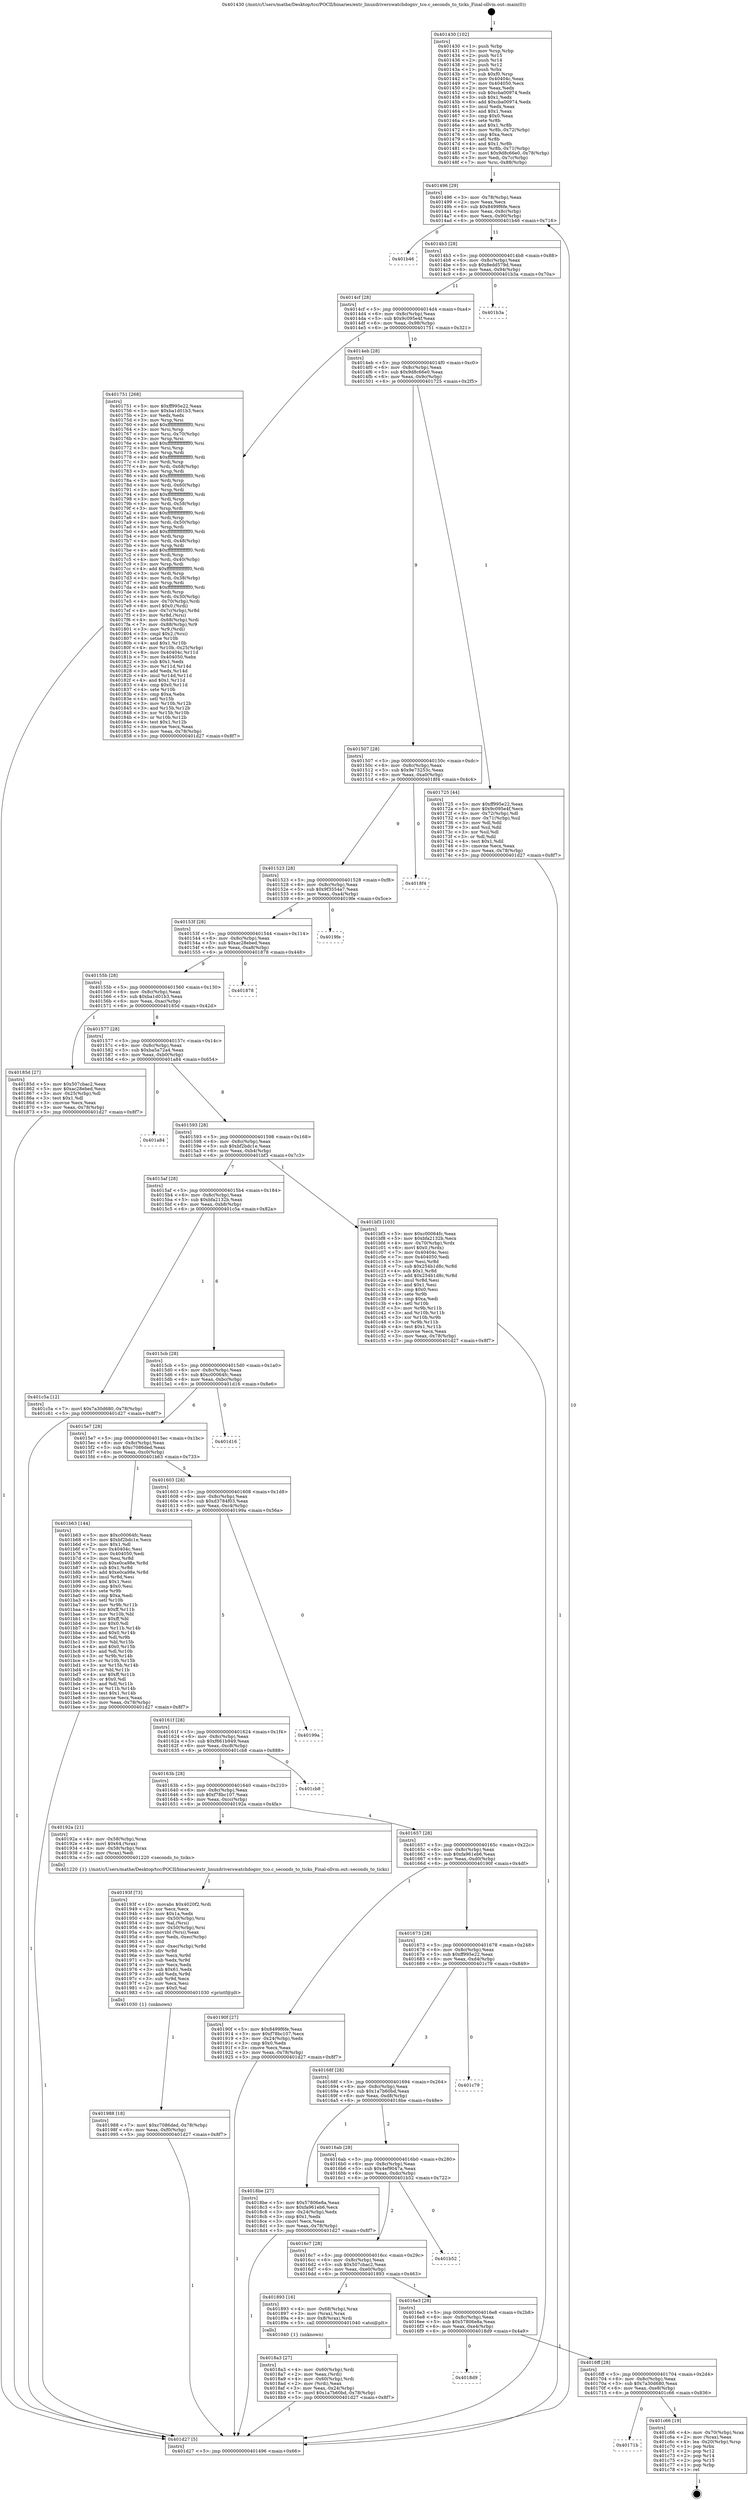 digraph "0x401430" {
  label = "0x401430 (/mnt/c/Users/mathe/Desktop/tcc/POCII/binaries/extr_linuxdriverswatchdognv_tco.c_seconds_to_ticks_Final-ollvm.out::main(0))"
  labelloc = "t"
  node[shape=record]

  Entry [label="",width=0.3,height=0.3,shape=circle,fillcolor=black,style=filled]
  "0x401496" [label="{
     0x401496 [29]\l
     | [instrs]\l
     &nbsp;&nbsp;0x401496 \<+3\>: mov -0x78(%rbp),%eax\l
     &nbsp;&nbsp;0x401499 \<+2\>: mov %eax,%ecx\l
     &nbsp;&nbsp;0x40149b \<+6\>: sub $0x8499f6fe,%ecx\l
     &nbsp;&nbsp;0x4014a1 \<+6\>: mov %eax,-0x8c(%rbp)\l
     &nbsp;&nbsp;0x4014a7 \<+6\>: mov %ecx,-0x90(%rbp)\l
     &nbsp;&nbsp;0x4014ad \<+6\>: je 0000000000401b46 \<main+0x716\>\l
  }"]
  "0x401b46" [label="{
     0x401b46\l
  }", style=dashed]
  "0x4014b3" [label="{
     0x4014b3 [28]\l
     | [instrs]\l
     &nbsp;&nbsp;0x4014b3 \<+5\>: jmp 00000000004014b8 \<main+0x88\>\l
     &nbsp;&nbsp;0x4014b8 \<+6\>: mov -0x8c(%rbp),%eax\l
     &nbsp;&nbsp;0x4014be \<+5\>: sub $0x8edd579d,%eax\l
     &nbsp;&nbsp;0x4014c3 \<+6\>: mov %eax,-0x94(%rbp)\l
     &nbsp;&nbsp;0x4014c9 \<+6\>: je 0000000000401b3a \<main+0x70a\>\l
  }"]
  Exit [label="",width=0.3,height=0.3,shape=circle,fillcolor=black,style=filled,peripheries=2]
  "0x401b3a" [label="{
     0x401b3a\l
  }", style=dashed]
  "0x4014cf" [label="{
     0x4014cf [28]\l
     | [instrs]\l
     &nbsp;&nbsp;0x4014cf \<+5\>: jmp 00000000004014d4 \<main+0xa4\>\l
     &nbsp;&nbsp;0x4014d4 \<+6\>: mov -0x8c(%rbp),%eax\l
     &nbsp;&nbsp;0x4014da \<+5\>: sub $0x9c095e4f,%eax\l
     &nbsp;&nbsp;0x4014df \<+6\>: mov %eax,-0x98(%rbp)\l
     &nbsp;&nbsp;0x4014e5 \<+6\>: je 0000000000401751 \<main+0x321\>\l
  }"]
  "0x40171b" [label="{
     0x40171b\l
  }", style=dashed]
  "0x401751" [label="{
     0x401751 [268]\l
     | [instrs]\l
     &nbsp;&nbsp;0x401751 \<+5\>: mov $0xff995e22,%eax\l
     &nbsp;&nbsp;0x401756 \<+5\>: mov $0xba1d01b3,%ecx\l
     &nbsp;&nbsp;0x40175b \<+2\>: xor %edx,%edx\l
     &nbsp;&nbsp;0x40175d \<+3\>: mov %rsp,%rsi\l
     &nbsp;&nbsp;0x401760 \<+4\>: add $0xfffffffffffffff0,%rsi\l
     &nbsp;&nbsp;0x401764 \<+3\>: mov %rsi,%rsp\l
     &nbsp;&nbsp;0x401767 \<+4\>: mov %rsi,-0x70(%rbp)\l
     &nbsp;&nbsp;0x40176b \<+3\>: mov %rsp,%rsi\l
     &nbsp;&nbsp;0x40176e \<+4\>: add $0xfffffffffffffff0,%rsi\l
     &nbsp;&nbsp;0x401772 \<+3\>: mov %rsi,%rsp\l
     &nbsp;&nbsp;0x401775 \<+3\>: mov %rsp,%rdi\l
     &nbsp;&nbsp;0x401778 \<+4\>: add $0xfffffffffffffff0,%rdi\l
     &nbsp;&nbsp;0x40177c \<+3\>: mov %rdi,%rsp\l
     &nbsp;&nbsp;0x40177f \<+4\>: mov %rdi,-0x68(%rbp)\l
     &nbsp;&nbsp;0x401783 \<+3\>: mov %rsp,%rdi\l
     &nbsp;&nbsp;0x401786 \<+4\>: add $0xfffffffffffffff0,%rdi\l
     &nbsp;&nbsp;0x40178a \<+3\>: mov %rdi,%rsp\l
     &nbsp;&nbsp;0x40178d \<+4\>: mov %rdi,-0x60(%rbp)\l
     &nbsp;&nbsp;0x401791 \<+3\>: mov %rsp,%rdi\l
     &nbsp;&nbsp;0x401794 \<+4\>: add $0xfffffffffffffff0,%rdi\l
     &nbsp;&nbsp;0x401798 \<+3\>: mov %rdi,%rsp\l
     &nbsp;&nbsp;0x40179b \<+4\>: mov %rdi,-0x58(%rbp)\l
     &nbsp;&nbsp;0x40179f \<+3\>: mov %rsp,%rdi\l
     &nbsp;&nbsp;0x4017a2 \<+4\>: add $0xfffffffffffffff0,%rdi\l
     &nbsp;&nbsp;0x4017a6 \<+3\>: mov %rdi,%rsp\l
     &nbsp;&nbsp;0x4017a9 \<+4\>: mov %rdi,-0x50(%rbp)\l
     &nbsp;&nbsp;0x4017ad \<+3\>: mov %rsp,%rdi\l
     &nbsp;&nbsp;0x4017b0 \<+4\>: add $0xfffffffffffffff0,%rdi\l
     &nbsp;&nbsp;0x4017b4 \<+3\>: mov %rdi,%rsp\l
     &nbsp;&nbsp;0x4017b7 \<+4\>: mov %rdi,-0x48(%rbp)\l
     &nbsp;&nbsp;0x4017bb \<+3\>: mov %rsp,%rdi\l
     &nbsp;&nbsp;0x4017be \<+4\>: add $0xfffffffffffffff0,%rdi\l
     &nbsp;&nbsp;0x4017c2 \<+3\>: mov %rdi,%rsp\l
     &nbsp;&nbsp;0x4017c5 \<+4\>: mov %rdi,-0x40(%rbp)\l
     &nbsp;&nbsp;0x4017c9 \<+3\>: mov %rsp,%rdi\l
     &nbsp;&nbsp;0x4017cc \<+4\>: add $0xfffffffffffffff0,%rdi\l
     &nbsp;&nbsp;0x4017d0 \<+3\>: mov %rdi,%rsp\l
     &nbsp;&nbsp;0x4017d3 \<+4\>: mov %rdi,-0x38(%rbp)\l
     &nbsp;&nbsp;0x4017d7 \<+3\>: mov %rsp,%rdi\l
     &nbsp;&nbsp;0x4017da \<+4\>: add $0xfffffffffffffff0,%rdi\l
     &nbsp;&nbsp;0x4017de \<+3\>: mov %rdi,%rsp\l
     &nbsp;&nbsp;0x4017e1 \<+4\>: mov %rdi,-0x30(%rbp)\l
     &nbsp;&nbsp;0x4017e5 \<+4\>: mov -0x70(%rbp),%rdi\l
     &nbsp;&nbsp;0x4017e9 \<+6\>: movl $0x0,(%rdi)\l
     &nbsp;&nbsp;0x4017ef \<+4\>: mov -0x7c(%rbp),%r8d\l
     &nbsp;&nbsp;0x4017f3 \<+3\>: mov %r8d,(%rsi)\l
     &nbsp;&nbsp;0x4017f6 \<+4\>: mov -0x68(%rbp),%rdi\l
     &nbsp;&nbsp;0x4017fa \<+7\>: mov -0x88(%rbp),%r9\l
     &nbsp;&nbsp;0x401801 \<+3\>: mov %r9,(%rdi)\l
     &nbsp;&nbsp;0x401804 \<+3\>: cmpl $0x2,(%rsi)\l
     &nbsp;&nbsp;0x401807 \<+4\>: setne %r10b\l
     &nbsp;&nbsp;0x40180b \<+4\>: and $0x1,%r10b\l
     &nbsp;&nbsp;0x40180f \<+4\>: mov %r10b,-0x25(%rbp)\l
     &nbsp;&nbsp;0x401813 \<+8\>: mov 0x40404c,%r11d\l
     &nbsp;&nbsp;0x40181b \<+7\>: mov 0x404050,%ebx\l
     &nbsp;&nbsp;0x401822 \<+3\>: sub $0x1,%edx\l
     &nbsp;&nbsp;0x401825 \<+3\>: mov %r11d,%r14d\l
     &nbsp;&nbsp;0x401828 \<+3\>: add %edx,%r14d\l
     &nbsp;&nbsp;0x40182b \<+4\>: imul %r14d,%r11d\l
     &nbsp;&nbsp;0x40182f \<+4\>: and $0x1,%r11d\l
     &nbsp;&nbsp;0x401833 \<+4\>: cmp $0x0,%r11d\l
     &nbsp;&nbsp;0x401837 \<+4\>: sete %r10b\l
     &nbsp;&nbsp;0x40183b \<+3\>: cmp $0xa,%ebx\l
     &nbsp;&nbsp;0x40183e \<+4\>: setl %r15b\l
     &nbsp;&nbsp;0x401842 \<+3\>: mov %r10b,%r12b\l
     &nbsp;&nbsp;0x401845 \<+3\>: and %r15b,%r12b\l
     &nbsp;&nbsp;0x401848 \<+3\>: xor %r15b,%r10b\l
     &nbsp;&nbsp;0x40184b \<+3\>: or %r10b,%r12b\l
     &nbsp;&nbsp;0x40184e \<+4\>: test $0x1,%r12b\l
     &nbsp;&nbsp;0x401852 \<+3\>: cmovne %ecx,%eax\l
     &nbsp;&nbsp;0x401855 \<+3\>: mov %eax,-0x78(%rbp)\l
     &nbsp;&nbsp;0x401858 \<+5\>: jmp 0000000000401d27 \<main+0x8f7\>\l
  }"]
  "0x4014eb" [label="{
     0x4014eb [28]\l
     | [instrs]\l
     &nbsp;&nbsp;0x4014eb \<+5\>: jmp 00000000004014f0 \<main+0xc0\>\l
     &nbsp;&nbsp;0x4014f0 \<+6\>: mov -0x8c(%rbp),%eax\l
     &nbsp;&nbsp;0x4014f6 \<+5\>: sub $0x9d8c66e0,%eax\l
     &nbsp;&nbsp;0x4014fb \<+6\>: mov %eax,-0x9c(%rbp)\l
     &nbsp;&nbsp;0x401501 \<+6\>: je 0000000000401725 \<main+0x2f5\>\l
  }"]
  "0x401c66" [label="{
     0x401c66 [19]\l
     | [instrs]\l
     &nbsp;&nbsp;0x401c66 \<+4\>: mov -0x70(%rbp),%rax\l
     &nbsp;&nbsp;0x401c6a \<+2\>: mov (%rax),%eax\l
     &nbsp;&nbsp;0x401c6c \<+4\>: lea -0x20(%rbp),%rsp\l
     &nbsp;&nbsp;0x401c70 \<+1\>: pop %rbx\l
     &nbsp;&nbsp;0x401c71 \<+2\>: pop %r12\l
     &nbsp;&nbsp;0x401c73 \<+2\>: pop %r14\l
     &nbsp;&nbsp;0x401c75 \<+2\>: pop %r15\l
     &nbsp;&nbsp;0x401c77 \<+1\>: pop %rbp\l
     &nbsp;&nbsp;0x401c78 \<+1\>: ret\l
  }"]
  "0x401725" [label="{
     0x401725 [44]\l
     | [instrs]\l
     &nbsp;&nbsp;0x401725 \<+5\>: mov $0xff995e22,%eax\l
     &nbsp;&nbsp;0x40172a \<+5\>: mov $0x9c095e4f,%ecx\l
     &nbsp;&nbsp;0x40172f \<+3\>: mov -0x72(%rbp),%dl\l
     &nbsp;&nbsp;0x401732 \<+4\>: mov -0x71(%rbp),%sil\l
     &nbsp;&nbsp;0x401736 \<+3\>: mov %dl,%dil\l
     &nbsp;&nbsp;0x401739 \<+3\>: and %sil,%dil\l
     &nbsp;&nbsp;0x40173c \<+3\>: xor %sil,%dl\l
     &nbsp;&nbsp;0x40173f \<+3\>: or %dl,%dil\l
     &nbsp;&nbsp;0x401742 \<+4\>: test $0x1,%dil\l
     &nbsp;&nbsp;0x401746 \<+3\>: cmovne %ecx,%eax\l
     &nbsp;&nbsp;0x401749 \<+3\>: mov %eax,-0x78(%rbp)\l
     &nbsp;&nbsp;0x40174c \<+5\>: jmp 0000000000401d27 \<main+0x8f7\>\l
  }"]
  "0x401507" [label="{
     0x401507 [28]\l
     | [instrs]\l
     &nbsp;&nbsp;0x401507 \<+5\>: jmp 000000000040150c \<main+0xdc\>\l
     &nbsp;&nbsp;0x40150c \<+6\>: mov -0x8c(%rbp),%eax\l
     &nbsp;&nbsp;0x401512 \<+5\>: sub $0x9e73253c,%eax\l
     &nbsp;&nbsp;0x401517 \<+6\>: mov %eax,-0xa0(%rbp)\l
     &nbsp;&nbsp;0x40151d \<+6\>: je 00000000004018f4 \<main+0x4c4\>\l
  }"]
  "0x401d27" [label="{
     0x401d27 [5]\l
     | [instrs]\l
     &nbsp;&nbsp;0x401d27 \<+5\>: jmp 0000000000401496 \<main+0x66\>\l
  }"]
  "0x401430" [label="{
     0x401430 [102]\l
     | [instrs]\l
     &nbsp;&nbsp;0x401430 \<+1\>: push %rbp\l
     &nbsp;&nbsp;0x401431 \<+3\>: mov %rsp,%rbp\l
     &nbsp;&nbsp;0x401434 \<+2\>: push %r15\l
     &nbsp;&nbsp;0x401436 \<+2\>: push %r14\l
     &nbsp;&nbsp;0x401438 \<+2\>: push %r12\l
     &nbsp;&nbsp;0x40143a \<+1\>: push %rbx\l
     &nbsp;&nbsp;0x40143b \<+7\>: sub $0xf0,%rsp\l
     &nbsp;&nbsp;0x401442 \<+7\>: mov 0x40404c,%eax\l
     &nbsp;&nbsp;0x401449 \<+7\>: mov 0x404050,%ecx\l
     &nbsp;&nbsp;0x401450 \<+2\>: mov %eax,%edx\l
     &nbsp;&nbsp;0x401452 \<+6\>: sub $0xcba00974,%edx\l
     &nbsp;&nbsp;0x401458 \<+3\>: sub $0x1,%edx\l
     &nbsp;&nbsp;0x40145b \<+6\>: add $0xcba00974,%edx\l
     &nbsp;&nbsp;0x401461 \<+3\>: imul %edx,%eax\l
     &nbsp;&nbsp;0x401464 \<+3\>: and $0x1,%eax\l
     &nbsp;&nbsp;0x401467 \<+3\>: cmp $0x0,%eax\l
     &nbsp;&nbsp;0x40146a \<+4\>: sete %r8b\l
     &nbsp;&nbsp;0x40146e \<+4\>: and $0x1,%r8b\l
     &nbsp;&nbsp;0x401472 \<+4\>: mov %r8b,-0x72(%rbp)\l
     &nbsp;&nbsp;0x401476 \<+3\>: cmp $0xa,%ecx\l
     &nbsp;&nbsp;0x401479 \<+4\>: setl %r8b\l
     &nbsp;&nbsp;0x40147d \<+4\>: and $0x1,%r8b\l
     &nbsp;&nbsp;0x401481 \<+4\>: mov %r8b,-0x71(%rbp)\l
     &nbsp;&nbsp;0x401485 \<+7\>: movl $0x9d8c66e0,-0x78(%rbp)\l
     &nbsp;&nbsp;0x40148c \<+3\>: mov %edi,-0x7c(%rbp)\l
     &nbsp;&nbsp;0x40148f \<+7\>: mov %rsi,-0x88(%rbp)\l
  }"]
  "0x4016ff" [label="{
     0x4016ff [28]\l
     | [instrs]\l
     &nbsp;&nbsp;0x4016ff \<+5\>: jmp 0000000000401704 \<main+0x2d4\>\l
     &nbsp;&nbsp;0x401704 \<+6\>: mov -0x8c(%rbp),%eax\l
     &nbsp;&nbsp;0x40170a \<+5\>: sub $0x7a30d680,%eax\l
     &nbsp;&nbsp;0x40170f \<+6\>: mov %eax,-0xe8(%rbp)\l
     &nbsp;&nbsp;0x401715 \<+6\>: je 0000000000401c66 \<main+0x836\>\l
  }"]
  "0x4018d9" [label="{
     0x4018d9\l
  }", style=dashed]
  "0x4018f4" [label="{
     0x4018f4\l
  }", style=dashed]
  "0x401523" [label="{
     0x401523 [28]\l
     | [instrs]\l
     &nbsp;&nbsp;0x401523 \<+5\>: jmp 0000000000401528 \<main+0xf8\>\l
     &nbsp;&nbsp;0x401528 \<+6\>: mov -0x8c(%rbp),%eax\l
     &nbsp;&nbsp;0x40152e \<+5\>: sub $0x9f3554a7,%eax\l
     &nbsp;&nbsp;0x401533 \<+6\>: mov %eax,-0xa4(%rbp)\l
     &nbsp;&nbsp;0x401539 \<+6\>: je 00000000004019fe \<main+0x5ce\>\l
  }"]
  "0x401988" [label="{
     0x401988 [18]\l
     | [instrs]\l
     &nbsp;&nbsp;0x401988 \<+7\>: movl $0xc7086ded,-0x78(%rbp)\l
     &nbsp;&nbsp;0x40198f \<+6\>: mov %eax,-0xf0(%rbp)\l
     &nbsp;&nbsp;0x401995 \<+5\>: jmp 0000000000401d27 \<main+0x8f7\>\l
  }"]
  "0x4019fe" [label="{
     0x4019fe\l
  }", style=dashed]
  "0x40153f" [label="{
     0x40153f [28]\l
     | [instrs]\l
     &nbsp;&nbsp;0x40153f \<+5\>: jmp 0000000000401544 \<main+0x114\>\l
     &nbsp;&nbsp;0x401544 \<+6\>: mov -0x8c(%rbp),%eax\l
     &nbsp;&nbsp;0x40154a \<+5\>: sub $0xac28ebed,%eax\l
     &nbsp;&nbsp;0x40154f \<+6\>: mov %eax,-0xa8(%rbp)\l
     &nbsp;&nbsp;0x401555 \<+6\>: je 0000000000401878 \<main+0x448\>\l
  }"]
  "0x40193f" [label="{
     0x40193f [73]\l
     | [instrs]\l
     &nbsp;&nbsp;0x40193f \<+10\>: movabs $0x4020f2,%rdi\l
     &nbsp;&nbsp;0x401949 \<+2\>: xor %ecx,%ecx\l
     &nbsp;&nbsp;0x40194b \<+5\>: mov $0x1a,%edx\l
     &nbsp;&nbsp;0x401950 \<+4\>: mov -0x50(%rbp),%rsi\l
     &nbsp;&nbsp;0x401954 \<+2\>: mov %al,(%rsi)\l
     &nbsp;&nbsp;0x401956 \<+4\>: mov -0x50(%rbp),%rsi\l
     &nbsp;&nbsp;0x40195a \<+3\>: movzbl (%rsi),%eax\l
     &nbsp;&nbsp;0x40195d \<+6\>: mov %edx,-0xec(%rbp)\l
     &nbsp;&nbsp;0x401963 \<+1\>: cltd\l
     &nbsp;&nbsp;0x401964 \<+7\>: mov -0xec(%rbp),%r8d\l
     &nbsp;&nbsp;0x40196b \<+3\>: idiv %r8d\l
     &nbsp;&nbsp;0x40196e \<+3\>: mov %ecx,%r9d\l
     &nbsp;&nbsp;0x401971 \<+3\>: sub %edx,%r9d\l
     &nbsp;&nbsp;0x401974 \<+2\>: mov %ecx,%edx\l
     &nbsp;&nbsp;0x401976 \<+3\>: sub $0x61,%edx\l
     &nbsp;&nbsp;0x401979 \<+3\>: add %edx,%r9d\l
     &nbsp;&nbsp;0x40197c \<+3\>: sub %r9d,%ecx\l
     &nbsp;&nbsp;0x40197f \<+2\>: mov %ecx,%esi\l
     &nbsp;&nbsp;0x401981 \<+2\>: mov $0x0,%al\l
     &nbsp;&nbsp;0x401983 \<+5\>: call 0000000000401030 \<printf@plt\>\l
     | [calls]\l
     &nbsp;&nbsp;0x401030 \{1\} (unknown)\l
  }"]
  "0x401878" [label="{
     0x401878\l
  }", style=dashed]
  "0x40155b" [label="{
     0x40155b [28]\l
     | [instrs]\l
     &nbsp;&nbsp;0x40155b \<+5\>: jmp 0000000000401560 \<main+0x130\>\l
     &nbsp;&nbsp;0x401560 \<+6\>: mov -0x8c(%rbp),%eax\l
     &nbsp;&nbsp;0x401566 \<+5\>: sub $0xba1d01b3,%eax\l
     &nbsp;&nbsp;0x40156b \<+6\>: mov %eax,-0xac(%rbp)\l
     &nbsp;&nbsp;0x401571 \<+6\>: je 000000000040185d \<main+0x42d\>\l
  }"]
  "0x4018a3" [label="{
     0x4018a3 [27]\l
     | [instrs]\l
     &nbsp;&nbsp;0x4018a3 \<+4\>: mov -0x60(%rbp),%rdi\l
     &nbsp;&nbsp;0x4018a7 \<+2\>: mov %eax,(%rdi)\l
     &nbsp;&nbsp;0x4018a9 \<+4\>: mov -0x60(%rbp),%rdi\l
     &nbsp;&nbsp;0x4018ad \<+2\>: mov (%rdi),%eax\l
     &nbsp;&nbsp;0x4018af \<+3\>: mov %eax,-0x24(%rbp)\l
     &nbsp;&nbsp;0x4018b2 \<+7\>: movl $0x1a7b60bd,-0x78(%rbp)\l
     &nbsp;&nbsp;0x4018b9 \<+5\>: jmp 0000000000401d27 \<main+0x8f7\>\l
  }"]
  "0x40185d" [label="{
     0x40185d [27]\l
     | [instrs]\l
     &nbsp;&nbsp;0x40185d \<+5\>: mov $0x507cbac2,%eax\l
     &nbsp;&nbsp;0x401862 \<+5\>: mov $0xac28ebed,%ecx\l
     &nbsp;&nbsp;0x401867 \<+3\>: mov -0x25(%rbp),%dl\l
     &nbsp;&nbsp;0x40186a \<+3\>: test $0x1,%dl\l
     &nbsp;&nbsp;0x40186d \<+3\>: cmovne %ecx,%eax\l
     &nbsp;&nbsp;0x401870 \<+3\>: mov %eax,-0x78(%rbp)\l
     &nbsp;&nbsp;0x401873 \<+5\>: jmp 0000000000401d27 \<main+0x8f7\>\l
  }"]
  "0x401577" [label="{
     0x401577 [28]\l
     | [instrs]\l
     &nbsp;&nbsp;0x401577 \<+5\>: jmp 000000000040157c \<main+0x14c\>\l
     &nbsp;&nbsp;0x40157c \<+6\>: mov -0x8c(%rbp),%eax\l
     &nbsp;&nbsp;0x401582 \<+5\>: sub $0xba5a72a4,%eax\l
     &nbsp;&nbsp;0x401587 \<+6\>: mov %eax,-0xb0(%rbp)\l
     &nbsp;&nbsp;0x40158d \<+6\>: je 0000000000401a84 \<main+0x654\>\l
  }"]
  "0x4016e3" [label="{
     0x4016e3 [28]\l
     | [instrs]\l
     &nbsp;&nbsp;0x4016e3 \<+5\>: jmp 00000000004016e8 \<main+0x2b8\>\l
     &nbsp;&nbsp;0x4016e8 \<+6\>: mov -0x8c(%rbp),%eax\l
     &nbsp;&nbsp;0x4016ee \<+5\>: sub $0x57806e8a,%eax\l
     &nbsp;&nbsp;0x4016f3 \<+6\>: mov %eax,-0xe4(%rbp)\l
     &nbsp;&nbsp;0x4016f9 \<+6\>: je 00000000004018d9 \<main+0x4a9\>\l
  }"]
  "0x401a84" [label="{
     0x401a84\l
  }", style=dashed]
  "0x401593" [label="{
     0x401593 [28]\l
     | [instrs]\l
     &nbsp;&nbsp;0x401593 \<+5\>: jmp 0000000000401598 \<main+0x168\>\l
     &nbsp;&nbsp;0x401598 \<+6\>: mov -0x8c(%rbp),%eax\l
     &nbsp;&nbsp;0x40159e \<+5\>: sub $0xbf2bdc1e,%eax\l
     &nbsp;&nbsp;0x4015a3 \<+6\>: mov %eax,-0xb4(%rbp)\l
     &nbsp;&nbsp;0x4015a9 \<+6\>: je 0000000000401bf3 \<main+0x7c3\>\l
  }"]
  "0x401893" [label="{
     0x401893 [16]\l
     | [instrs]\l
     &nbsp;&nbsp;0x401893 \<+4\>: mov -0x68(%rbp),%rax\l
     &nbsp;&nbsp;0x401897 \<+3\>: mov (%rax),%rax\l
     &nbsp;&nbsp;0x40189a \<+4\>: mov 0x8(%rax),%rdi\l
     &nbsp;&nbsp;0x40189e \<+5\>: call 0000000000401040 \<atoi@plt\>\l
     | [calls]\l
     &nbsp;&nbsp;0x401040 \{1\} (unknown)\l
  }"]
  "0x401bf3" [label="{
     0x401bf3 [103]\l
     | [instrs]\l
     &nbsp;&nbsp;0x401bf3 \<+5\>: mov $0xc00064fc,%eax\l
     &nbsp;&nbsp;0x401bf8 \<+5\>: mov $0xbfa2132b,%ecx\l
     &nbsp;&nbsp;0x401bfd \<+4\>: mov -0x70(%rbp),%rdx\l
     &nbsp;&nbsp;0x401c01 \<+6\>: movl $0x0,(%rdx)\l
     &nbsp;&nbsp;0x401c07 \<+7\>: mov 0x40404c,%esi\l
     &nbsp;&nbsp;0x401c0e \<+7\>: mov 0x404050,%edi\l
     &nbsp;&nbsp;0x401c15 \<+3\>: mov %esi,%r8d\l
     &nbsp;&nbsp;0x401c18 \<+7\>: sub $0x254b1d8c,%r8d\l
     &nbsp;&nbsp;0x401c1f \<+4\>: sub $0x1,%r8d\l
     &nbsp;&nbsp;0x401c23 \<+7\>: add $0x254b1d8c,%r8d\l
     &nbsp;&nbsp;0x401c2a \<+4\>: imul %r8d,%esi\l
     &nbsp;&nbsp;0x401c2e \<+3\>: and $0x1,%esi\l
     &nbsp;&nbsp;0x401c31 \<+3\>: cmp $0x0,%esi\l
     &nbsp;&nbsp;0x401c34 \<+4\>: sete %r9b\l
     &nbsp;&nbsp;0x401c38 \<+3\>: cmp $0xa,%edi\l
     &nbsp;&nbsp;0x401c3b \<+4\>: setl %r10b\l
     &nbsp;&nbsp;0x401c3f \<+3\>: mov %r9b,%r11b\l
     &nbsp;&nbsp;0x401c42 \<+3\>: and %r10b,%r11b\l
     &nbsp;&nbsp;0x401c45 \<+3\>: xor %r10b,%r9b\l
     &nbsp;&nbsp;0x401c48 \<+3\>: or %r9b,%r11b\l
     &nbsp;&nbsp;0x401c4b \<+4\>: test $0x1,%r11b\l
     &nbsp;&nbsp;0x401c4f \<+3\>: cmovne %ecx,%eax\l
     &nbsp;&nbsp;0x401c52 \<+3\>: mov %eax,-0x78(%rbp)\l
     &nbsp;&nbsp;0x401c55 \<+5\>: jmp 0000000000401d27 \<main+0x8f7\>\l
  }"]
  "0x4015af" [label="{
     0x4015af [28]\l
     | [instrs]\l
     &nbsp;&nbsp;0x4015af \<+5\>: jmp 00000000004015b4 \<main+0x184\>\l
     &nbsp;&nbsp;0x4015b4 \<+6\>: mov -0x8c(%rbp),%eax\l
     &nbsp;&nbsp;0x4015ba \<+5\>: sub $0xbfa2132b,%eax\l
     &nbsp;&nbsp;0x4015bf \<+6\>: mov %eax,-0xb8(%rbp)\l
     &nbsp;&nbsp;0x4015c5 \<+6\>: je 0000000000401c5a \<main+0x82a\>\l
  }"]
  "0x4016c7" [label="{
     0x4016c7 [28]\l
     | [instrs]\l
     &nbsp;&nbsp;0x4016c7 \<+5\>: jmp 00000000004016cc \<main+0x29c\>\l
     &nbsp;&nbsp;0x4016cc \<+6\>: mov -0x8c(%rbp),%eax\l
     &nbsp;&nbsp;0x4016d2 \<+5\>: sub $0x507cbac2,%eax\l
     &nbsp;&nbsp;0x4016d7 \<+6\>: mov %eax,-0xe0(%rbp)\l
     &nbsp;&nbsp;0x4016dd \<+6\>: je 0000000000401893 \<main+0x463\>\l
  }"]
  "0x401c5a" [label="{
     0x401c5a [12]\l
     | [instrs]\l
     &nbsp;&nbsp;0x401c5a \<+7\>: movl $0x7a30d680,-0x78(%rbp)\l
     &nbsp;&nbsp;0x401c61 \<+5\>: jmp 0000000000401d27 \<main+0x8f7\>\l
  }"]
  "0x4015cb" [label="{
     0x4015cb [28]\l
     | [instrs]\l
     &nbsp;&nbsp;0x4015cb \<+5\>: jmp 00000000004015d0 \<main+0x1a0\>\l
     &nbsp;&nbsp;0x4015d0 \<+6\>: mov -0x8c(%rbp),%eax\l
     &nbsp;&nbsp;0x4015d6 \<+5\>: sub $0xc00064fc,%eax\l
     &nbsp;&nbsp;0x4015db \<+6\>: mov %eax,-0xbc(%rbp)\l
     &nbsp;&nbsp;0x4015e1 \<+6\>: je 0000000000401d16 \<main+0x8e6\>\l
  }"]
  "0x401b52" [label="{
     0x401b52\l
  }", style=dashed]
  "0x401d16" [label="{
     0x401d16\l
  }", style=dashed]
  "0x4015e7" [label="{
     0x4015e7 [28]\l
     | [instrs]\l
     &nbsp;&nbsp;0x4015e7 \<+5\>: jmp 00000000004015ec \<main+0x1bc\>\l
     &nbsp;&nbsp;0x4015ec \<+6\>: mov -0x8c(%rbp),%eax\l
     &nbsp;&nbsp;0x4015f2 \<+5\>: sub $0xc7086ded,%eax\l
     &nbsp;&nbsp;0x4015f7 \<+6\>: mov %eax,-0xc0(%rbp)\l
     &nbsp;&nbsp;0x4015fd \<+6\>: je 0000000000401b63 \<main+0x733\>\l
  }"]
  "0x4016ab" [label="{
     0x4016ab [28]\l
     | [instrs]\l
     &nbsp;&nbsp;0x4016ab \<+5\>: jmp 00000000004016b0 \<main+0x280\>\l
     &nbsp;&nbsp;0x4016b0 \<+6\>: mov -0x8c(%rbp),%eax\l
     &nbsp;&nbsp;0x4016b6 \<+5\>: sub $0x4ef9047a,%eax\l
     &nbsp;&nbsp;0x4016bb \<+6\>: mov %eax,-0xdc(%rbp)\l
     &nbsp;&nbsp;0x4016c1 \<+6\>: je 0000000000401b52 \<main+0x722\>\l
  }"]
  "0x401b63" [label="{
     0x401b63 [144]\l
     | [instrs]\l
     &nbsp;&nbsp;0x401b63 \<+5\>: mov $0xc00064fc,%eax\l
     &nbsp;&nbsp;0x401b68 \<+5\>: mov $0xbf2bdc1e,%ecx\l
     &nbsp;&nbsp;0x401b6d \<+2\>: mov $0x1,%dl\l
     &nbsp;&nbsp;0x401b6f \<+7\>: mov 0x40404c,%esi\l
     &nbsp;&nbsp;0x401b76 \<+7\>: mov 0x404050,%edi\l
     &nbsp;&nbsp;0x401b7d \<+3\>: mov %esi,%r8d\l
     &nbsp;&nbsp;0x401b80 \<+7\>: sub $0xe0ca98e,%r8d\l
     &nbsp;&nbsp;0x401b87 \<+4\>: sub $0x1,%r8d\l
     &nbsp;&nbsp;0x401b8b \<+7\>: add $0xe0ca98e,%r8d\l
     &nbsp;&nbsp;0x401b92 \<+4\>: imul %r8d,%esi\l
     &nbsp;&nbsp;0x401b96 \<+3\>: and $0x1,%esi\l
     &nbsp;&nbsp;0x401b99 \<+3\>: cmp $0x0,%esi\l
     &nbsp;&nbsp;0x401b9c \<+4\>: sete %r9b\l
     &nbsp;&nbsp;0x401ba0 \<+3\>: cmp $0xa,%edi\l
     &nbsp;&nbsp;0x401ba3 \<+4\>: setl %r10b\l
     &nbsp;&nbsp;0x401ba7 \<+3\>: mov %r9b,%r11b\l
     &nbsp;&nbsp;0x401baa \<+4\>: xor $0xff,%r11b\l
     &nbsp;&nbsp;0x401bae \<+3\>: mov %r10b,%bl\l
     &nbsp;&nbsp;0x401bb1 \<+3\>: xor $0xff,%bl\l
     &nbsp;&nbsp;0x401bb4 \<+3\>: xor $0x0,%dl\l
     &nbsp;&nbsp;0x401bb7 \<+3\>: mov %r11b,%r14b\l
     &nbsp;&nbsp;0x401bba \<+4\>: and $0x0,%r14b\l
     &nbsp;&nbsp;0x401bbe \<+3\>: and %dl,%r9b\l
     &nbsp;&nbsp;0x401bc1 \<+3\>: mov %bl,%r15b\l
     &nbsp;&nbsp;0x401bc4 \<+4\>: and $0x0,%r15b\l
     &nbsp;&nbsp;0x401bc8 \<+3\>: and %dl,%r10b\l
     &nbsp;&nbsp;0x401bcb \<+3\>: or %r9b,%r14b\l
     &nbsp;&nbsp;0x401bce \<+3\>: or %r10b,%r15b\l
     &nbsp;&nbsp;0x401bd1 \<+3\>: xor %r15b,%r14b\l
     &nbsp;&nbsp;0x401bd4 \<+3\>: or %bl,%r11b\l
     &nbsp;&nbsp;0x401bd7 \<+4\>: xor $0xff,%r11b\l
     &nbsp;&nbsp;0x401bdb \<+3\>: or $0x0,%dl\l
     &nbsp;&nbsp;0x401bde \<+3\>: and %dl,%r11b\l
     &nbsp;&nbsp;0x401be1 \<+3\>: or %r11b,%r14b\l
     &nbsp;&nbsp;0x401be4 \<+4\>: test $0x1,%r14b\l
     &nbsp;&nbsp;0x401be8 \<+3\>: cmovne %ecx,%eax\l
     &nbsp;&nbsp;0x401beb \<+3\>: mov %eax,-0x78(%rbp)\l
     &nbsp;&nbsp;0x401bee \<+5\>: jmp 0000000000401d27 \<main+0x8f7\>\l
  }"]
  "0x401603" [label="{
     0x401603 [28]\l
     | [instrs]\l
     &nbsp;&nbsp;0x401603 \<+5\>: jmp 0000000000401608 \<main+0x1d8\>\l
     &nbsp;&nbsp;0x401608 \<+6\>: mov -0x8c(%rbp),%eax\l
     &nbsp;&nbsp;0x40160e \<+5\>: sub $0xd3784f03,%eax\l
     &nbsp;&nbsp;0x401613 \<+6\>: mov %eax,-0xc4(%rbp)\l
     &nbsp;&nbsp;0x401619 \<+6\>: je 000000000040199a \<main+0x56a\>\l
  }"]
  "0x4018be" [label="{
     0x4018be [27]\l
     | [instrs]\l
     &nbsp;&nbsp;0x4018be \<+5\>: mov $0x57806e8a,%eax\l
     &nbsp;&nbsp;0x4018c3 \<+5\>: mov $0xfa961eb6,%ecx\l
     &nbsp;&nbsp;0x4018c8 \<+3\>: mov -0x24(%rbp),%edx\l
     &nbsp;&nbsp;0x4018cb \<+3\>: cmp $0x1,%edx\l
     &nbsp;&nbsp;0x4018ce \<+3\>: cmovl %ecx,%eax\l
     &nbsp;&nbsp;0x4018d1 \<+3\>: mov %eax,-0x78(%rbp)\l
     &nbsp;&nbsp;0x4018d4 \<+5\>: jmp 0000000000401d27 \<main+0x8f7\>\l
  }"]
  "0x40199a" [label="{
     0x40199a\l
  }", style=dashed]
  "0x40161f" [label="{
     0x40161f [28]\l
     | [instrs]\l
     &nbsp;&nbsp;0x40161f \<+5\>: jmp 0000000000401624 \<main+0x1f4\>\l
     &nbsp;&nbsp;0x401624 \<+6\>: mov -0x8c(%rbp),%eax\l
     &nbsp;&nbsp;0x40162a \<+5\>: sub $0xf661b949,%eax\l
     &nbsp;&nbsp;0x40162f \<+6\>: mov %eax,-0xc8(%rbp)\l
     &nbsp;&nbsp;0x401635 \<+6\>: je 0000000000401cb8 \<main+0x888\>\l
  }"]
  "0x40168f" [label="{
     0x40168f [28]\l
     | [instrs]\l
     &nbsp;&nbsp;0x40168f \<+5\>: jmp 0000000000401694 \<main+0x264\>\l
     &nbsp;&nbsp;0x401694 \<+6\>: mov -0x8c(%rbp),%eax\l
     &nbsp;&nbsp;0x40169a \<+5\>: sub $0x1a7b60bd,%eax\l
     &nbsp;&nbsp;0x40169f \<+6\>: mov %eax,-0xd8(%rbp)\l
     &nbsp;&nbsp;0x4016a5 \<+6\>: je 00000000004018be \<main+0x48e\>\l
  }"]
  "0x401cb8" [label="{
     0x401cb8\l
  }", style=dashed]
  "0x40163b" [label="{
     0x40163b [28]\l
     | [instrs]\l
     &nbsp;&nbsp;0x40163b \<+5\>: jmp 0000000000401640 \<main+0x210\>\l
     &nbsp;&nbsp;0x401640 \<+6\>: mov -0x8c(%rbp),%eax\l
     &nbsp;&nbsp;0x401646 \<+5\>: sub $0xf78bc107,%eax\l
     &nbsp;&nbsp;0x40164b \<+6\>: mov %eax,-0xcc(%rbp)\l
     &nbsp;&nbsp;0x401651 \<+6\>: je 000000000040192a \<main+0x4fa\>\l
  }"]
  "0x401c79" [label="{
     0x401c79\l
  }", style=dashed]
  "0x40192a" [label="{
     0x40192a [21]\l
     | [instrs]\l
     &nbsp;&nbsp;0x40192a \<+4\>: mov -0x58(%rbp),%rax\l
     &nbsp;&nbsp;0x40192e \<+6\>: movl $0x64,(%rax)\l
     &nbsp;&nbsp;0x401934 \<+4\>: mov -0x58(%rbp),%rax\l
     &nbsp;&nbsp;0x401938 \<+2\>: mov (%rax),%edi\l
     &nbsp;&nbsp;0x40193a \<+5\>: call 0000000000401220 \<seconds_to_ticks\>\l
     | [calls]\l
     &nbsp;&nbsp;0x401220 \{1\} (/mnt/c/Users/mathe/Desktop/tcc/POCII/binaries/extr_linuxdriverswatchdognv_tco.c_seconds_to_ticks_Final-ollvm.out::seconds_to_ticks)\l
  }"]
  "0x401657" [label="{
     0x401657 [28]\l
     | [instrs]\l
     &nbsp;&nbsp;0x401657 \<+5\>: jmp 000000000040165c \<main+0x22c\>\l
     &nbsp;&nbsp;0x40165c \<+6\>: mov -0x8c(%rbp),%eax\l
     &nbsp;&nbsp;0x401662 \<+5\>: sub $0xfa961eb6,%eax\l
     &nbsp;&nbsp;0x401667 \<+6\>: mov %eax,-0xd0(%rbp)\l
     &nbsp;&nbsp;0x40166d \<+6\>: je 000000000040190f \<main+0x4df\>\l
  }"]
  "0x401673" [label="{
     0x401673 [28]\l
     | [instrs]\l
     &nbsp;&nbsp;0x401673 \<+5\>: jmp 0000000000401678 \<main+0x248\>\l
     &nbsp;&nbsp;0x401678 \<+6\>: mov -0x8c(%rbp),%eax\l
     &nbsp;&nbsp;0x40167e \<+5\>: sub $0xff995e22,%eax\l
     &nbsp;&nbsp;0x401683 \<+6\>: mov %eax,-0xd4(%rbp)\l
     &nbsp;&nbsp;0x401689 \<+6\>: je 0000000000401c79 \<main+0x849\>\l
  }"]
  "0x40190f" [label="{
     0x40190f [27]\l
     | [instrs]\l
     &nbsp;&nbsp;0x40190f \<+5\>: mov $0x8499f6fe,%eax\l
     &nbsp;&nbsp;0x401914 \<+5\>: mov $0xf78bc107,%ecx\l
     &nbsp;&nbsp;0x401919 \<+3\>: mov -0x24(%rbp),%edx\l
     &nbsp;&nbsp;0x40191c \<+3\>: cmp $0x0,%edx\l
     &nbsp;&nbsp;0x40191f \<+3\>: cmove %ecx,%eax\l
     &nbsp;&nbsp;0x401922 \<+3\>: mov %eax,-0x78(%rbp)\l
     &nbsp;&nbsp;0x401925 \<+5\>: jmp 0000000000401d27 \<main+0x8f7\>\l
  }"]
  Entry -> "0x401430" [label=" 1"]
  "0x401496" -> "0x401b46" [label=" 0"]
  "0x401496" -> "0x4014b3" [label=" 11"]
  "0x401c66" -> Exit [label=" 1"]
  "0x4014b3" -> "0x401b3a" [label=" 0"]
  "0x4014b3" -> "0x4014cf" [label=" 11"]
  "0x4016ff" -> "0x40171b" [label=" 0"]
  "0x4014cf" -> "0x401751" [label=" 1"]
  "0x4014cf" -> "0x4014eb" [label=" 10"]
  "0x4016ff" -> "0x401c66" [label=" 1"]
  "0x4014eb" -> "0x401725" [label=" 1"]
  "0x4014eb" -> "0x401507" [label=" 9"]
  "0x401725" -> "0x401d27" [label=" 1"]
  "0x401430" -> "0x401496" [label=" 1"]
  "0x401d27" -> "0x401496" [label=" 10"]
  "0x4016e3" -> "0x4016ff" [label=" 1"]
  "0x401751" -> "0x401d27" [label=" 1"]
  "0x4016e3" -> "0x4018d9" [label=" 0"]
  "0x401507" -> "0x4018f4" [label=" 0"]
  "0x401507" -> "0x401523" [label=" 9"]
  "0x401c5a" -> "0x401d27" [label=" 1"]
  "0x401523" -> "0x4019fe" [label=" 0"]
  "0x401523" -> "0x40153f" [label=" 9"]
  "0x401bf3" -> "0x401d27" [label=" 1"]
  "0x40153f" -> "0x401878" [label=" 0"]
  "0x40153f" -> "0x40155b" [label=" 9"]
  "0x401b63" -> "0x401d27" [label=" 1"]
  "0x40155b" -> "0x40185d" [label=" 1"]
  "0x40155b" -> "0x401577" [label=" 8"]
  "0x40185d" -> "0x401d27" [label=" 1"]
  "0x401988" -> "0x401d27" [label=" 1"]
  "0x401577" -> "0x401a84" [label=" 0"]
  "0x401577" -> "0x401593" [label=" 8"]
  "0x40193f" -> "0x401988" [label=" 1"]
  "0x401593" -> "0x401bf3" [label=" 1"]
  "0x401593" -> "0x4015af" [label=" 7"]
  "0x40192a" -> "0x40193f" [label=" 1"]
  "0x4015af" -> "0x401c5a" [label=" 1"]
  "0x4015af" -> "0x4015cb" [label=" 6"]
  "0x4018be" -> "0x401d27" [label=" 1"]
  "0x4015cb" -> "0x401d16" [label=" 0"]
  "0x4015cb" -> "0x4015e7" [label=" 6"]
  "0x4018a3" -> "0x401d27" [label=" 1"]
  "0x4015e7" -> "0x401b63" [label=" 1"]
  "0x4015e7" -> "0x401603" [label=" 5"]
  "0x4016c7" -> "0x4016e3" [label=" 1"]
  "0x401603" -> "0x40199a" [label=" 0"]
  "0x401603" -> "0x40161f" [label=" 5"]
  "0x4016c7" -> "0x401893" [label=" 1"]
  "0x40161f" -> "0x401cb8" [label=" 0"]
  "0x40161f" -> "0x40163b" [label=" 5"]
  "0x4016ab" -> "0x4016c7" [label=" 2"]
  "0x40163b" -> "0x40192a" [label=" 1"]
  "0x40163b" -> "0x401657" [label=" 4"]
  "0x4016ab" -> "0x401b52" [label=" 0"]
  "0x401657" -> "0x40190f" [label=" 1"]
  "0x401657" -> "0x401673" [label=" 3"]
  "0x401893" -> "0x4018a3" [label=" 1"]
  "0x401673" -> "0x401c79" [label=" 0"]
  "0x401673" -> "0x40168f" [label=" 3"]
  "0x40190f" -> "0x401d27" [label=" 1"]
  "0x40168f" -> "0x4018be" [label=" 1"]
  "0x40168f" -> "0x4016ab" [label=" 2"]
}
